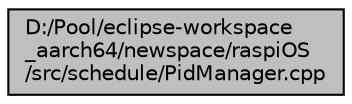 digraph "D:/Pool/eclipse-workspace_aarch64/newspace/raspiOS/src/schedule/PidManager.cpp"
{
  edge [fontname="Helvetica",fontsize="10",labelfontname="Helvetica",labelfontsize="10"];
  node [fontname="Helvetica",fontsize="10",shape=record];
  Node3933 [label="D:/Pool/eclipse-workspace\l_aarch64/newspace/raspiOS\l/src/schedule/PidManager.cpp",height=0.2,width=0.4,color="black", fillcolor="grey75", style="filled", fontcolor="black"];
}
